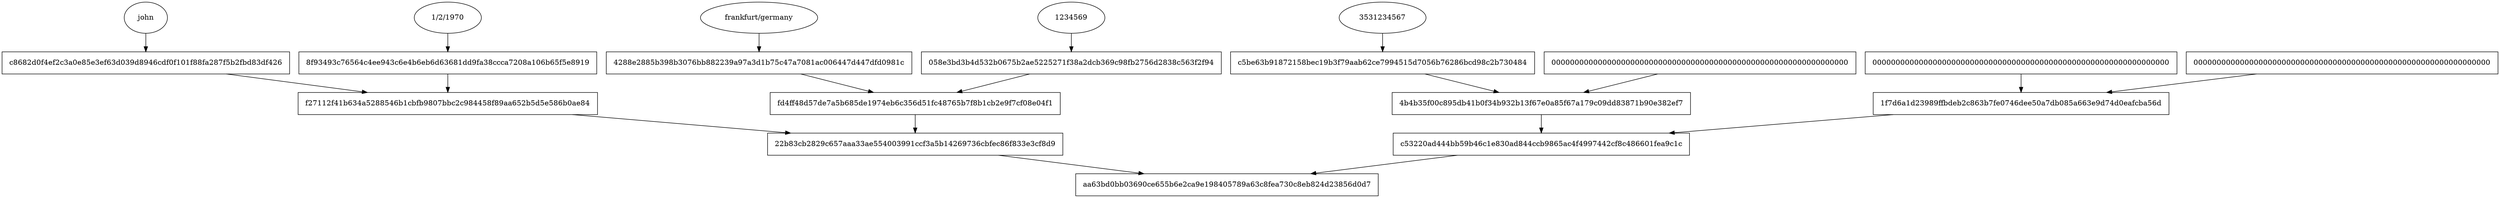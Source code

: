digraph MerkleTree {rankdir = TB;node [shape=rectangle margin="0.2,0.2"];"john" [shape=oval];"john"->8;8 [label="c8682d0f4ef2c3a0e85e3ef63d039d8946cdf0f101f88fa287f5b2fbd83df426"];8->4;"1/2/1970" [shape=oval];"1/2/1970"->9;9 [label="8f93493c76564c4ee943c6e4b6eb6d63681dd9fa38ccca7208a106b65f5e8919"];8->9 [style=invisible arrowhead=none];9->4;"frankfurt/germany" [shape=oval];"frankfurt/germany"->10;10 [label="4288e2885b398b3076bb882239a97a3d1b75c47a7081ac006447d447dfd0981c"];9->10 [style=invisible arrowhead=none];10->5;"1234569" [shape=oval];"1234569"->11;11 [label="058e3bd3b4d532b0675b2ae5225271f38a2dcb369c98fb2756d2838c563f2f94"];10->11 [style=invisible arrowhead=none];11->5;"3531234567" [shape=oval];"3531234567"->12;12 [label="c5be63b91872158bec19b3f79aab62ce7994515d7056b76286bcd98c2b730484"];11->12 [style=invisible arrowhead=none];12->6;13 [label="0000000000000000000000000000000000000000000000000000000000000000"];12->13 [style=invisible arrowhead=none];13->6;14 [label="0000000000000000000000000000000000000000000000000000000000000000"];13->14 [style=invisible arrowhead=none];14->7;15 [label="0000000000000000000000000000000000000000000000000000000000000000"];14->15 [style=invisible arrowhead=none];15->7;{rank=same;8;9;10;11;12;13;14;15};7 [label="1f7d6a1d23989ffbdeb2c863b7fe0746dee50a7db085a663e9d74d0eafcba56d"];7->3;6 [label="4b4b35f00c895db41b0f34b932b13f67e0a85f67a179c09dd83871b90e382ef7"];6->3;5 [label="fd4ff48d57de7a5b685de1974eb6c356d51fc48765b7f8b1cb2e9f7cf08e04f1"];5->2;4 [label="f27112f41b634a5288546b1cbfb9807bbc2c984458f89aa652b5d5e586b0ae84"];4->2;3 [label="c53220ad444bb59b46c1e830ad844ccb9865ac4f4997442cf8c486601fea9c1c"];3->1;2 [label="22b83cb2829c657aaa33ae554003991ccf3a5b14269736cbfec86f833e3cf8d9"];2->1;1 [label="aa63bd0bb03690ce655b6e2ca9e198405789a63c8fea730c8eb824d23856d0d7"];}
